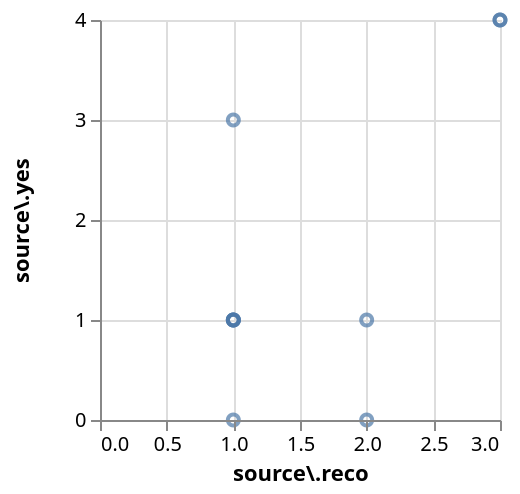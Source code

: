{
  "$schema": "https://vega.github.io/schema/vega/v4.json",
  "autosize": "pad",
  "padding": 5,
  "width": 200,
  "height": 200,
  "style": "cell",
  "data": [
    {
      "name": "source_0",
      "values": {
        "hits": {
          "hits": [
            {"source.reco": 2, "source.yes": 1},
            {"source.reco": 3, "source.yes": 4},
            {"source.reco": 2, "source.yes": 0},
            {"source.reco": 1, "source.yes": 3},
            {"source.reco": 3, "source.yes": 4},
            {"source.reco": 1, "source.yes": 1},
            {"source.reco": 1, "source.yes": 1},
            {"source.reco": 1, "source.yes": 1},
            {"source.reco": 1, "source.yes": 0},
            {"source.reco": 1, "source.yes": 1}
          ]
        }
      },
      "format": {"property": "hits.hits"}
    }
  ],
  "marks": [
    {
      "name": "marks",
      "type": "symbol",
      "style": ["point"],
      "from": {"data": "source_0"},
      "encode": {
        "update": {
          "opacity": {"value": 0.7},
          "fill": [
            {
              "test": "datum[\"source.reco\"] === null || isNaN(datum[\"source.reco\"]) || datum[\"source.yes\"] === null || isNaN(datum[\"source.yes\"])",
              "value": null
            },
            {"value": "transparent"}
          ],
          "stroke": [
            {
              "test": "datum[\"source.reco\"] === null || isNaN(datum[\"source.reco\"]) || datum[\"source.yes\"] === null || isNaN(datum[\"source.yes\"])",
              "value": null
            },
            {"value": "#4c78a8"}
          ],
          "tooltip": {
            "signal": "{\"source\\\\.reco\": format(datum[\"source.reco\"], \"\"), \"source\\\\.yes\": format(datum[\"source.yes\"], \"\")}"
          },
          "x": {"scale": "x", "field": "source\\.reco"},
          "y": {"scale": "y", "field": "source\\.yes"}
        }
      }
    }
  ],
  "scales": [
    {
      "name": "x",
      "type": "linear",
      "domain": {"data": "source_0", "field": "source\\.reco"},
      "range": [0, {"signal": "width"}],
      "nice": true,
      "zero": true
    },
    {
      "name": "y",
      "type": "linear",
      "domain": {"data": "source_0", "field": "source\\.yes"},
      "range": [{"signal": "height"}, 0],
      "nice": true,
      "zero": true
    }
  ],
  "axes": [
    {
      "scale": "x",
      "orient": "bottom",
      "grid": false,
      "title": "source\\.reco",
      "labelFlush": true,
      "labelOverlap": true,
      "tickCount": {"signal": "ceil(width/40)"},
      "zindex": 1
    },
    {
      "scale": "x",
      "orient": "bottom",
      "gridScale": "y",
      "grid": true,
      "tickCount": {"signal": "ceil(width/40)"},
      "domain": false,
      "labels": false,
      "maxExtent": 0,
      "minExtent": 0,
      "ticks": false,
      "zindex": 0
    },
    {
      "scale": "y",
      "orient": "left",
      "grid": false,
      "title": "source\\.yes",
      "labelOverlap": true,
      "tickCount": {"signal": "ceil(height/40)"},
      "zindex": 1
    },
    {
      "scale": "y",
      "orient": "left",
      "gridScale": "x",
      "grid": true,
      "tickCount": {"signal": "ceil(height/40)"},
      "domain": false,
      "labels": false,
      "maxExtent": 0,
      "minExtent": 0,
      "ticks": false,
      "zindex": 0
    }
  ],
  "config": {"axisY": {"minExtent": 30}, "legend": {"gradientLength": 185}}
}
